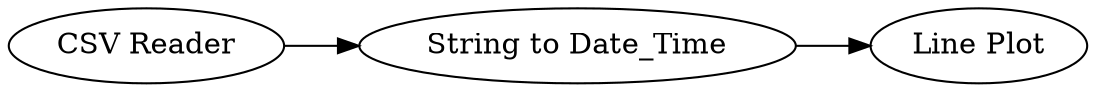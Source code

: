 digraph {
	1 -> 3
	3 -> 2
	1 [label="CSV Reader"]
	3 [label="String to Date_Time"]
	2 [label="Line Plot"]
	rankdir=LR
}
